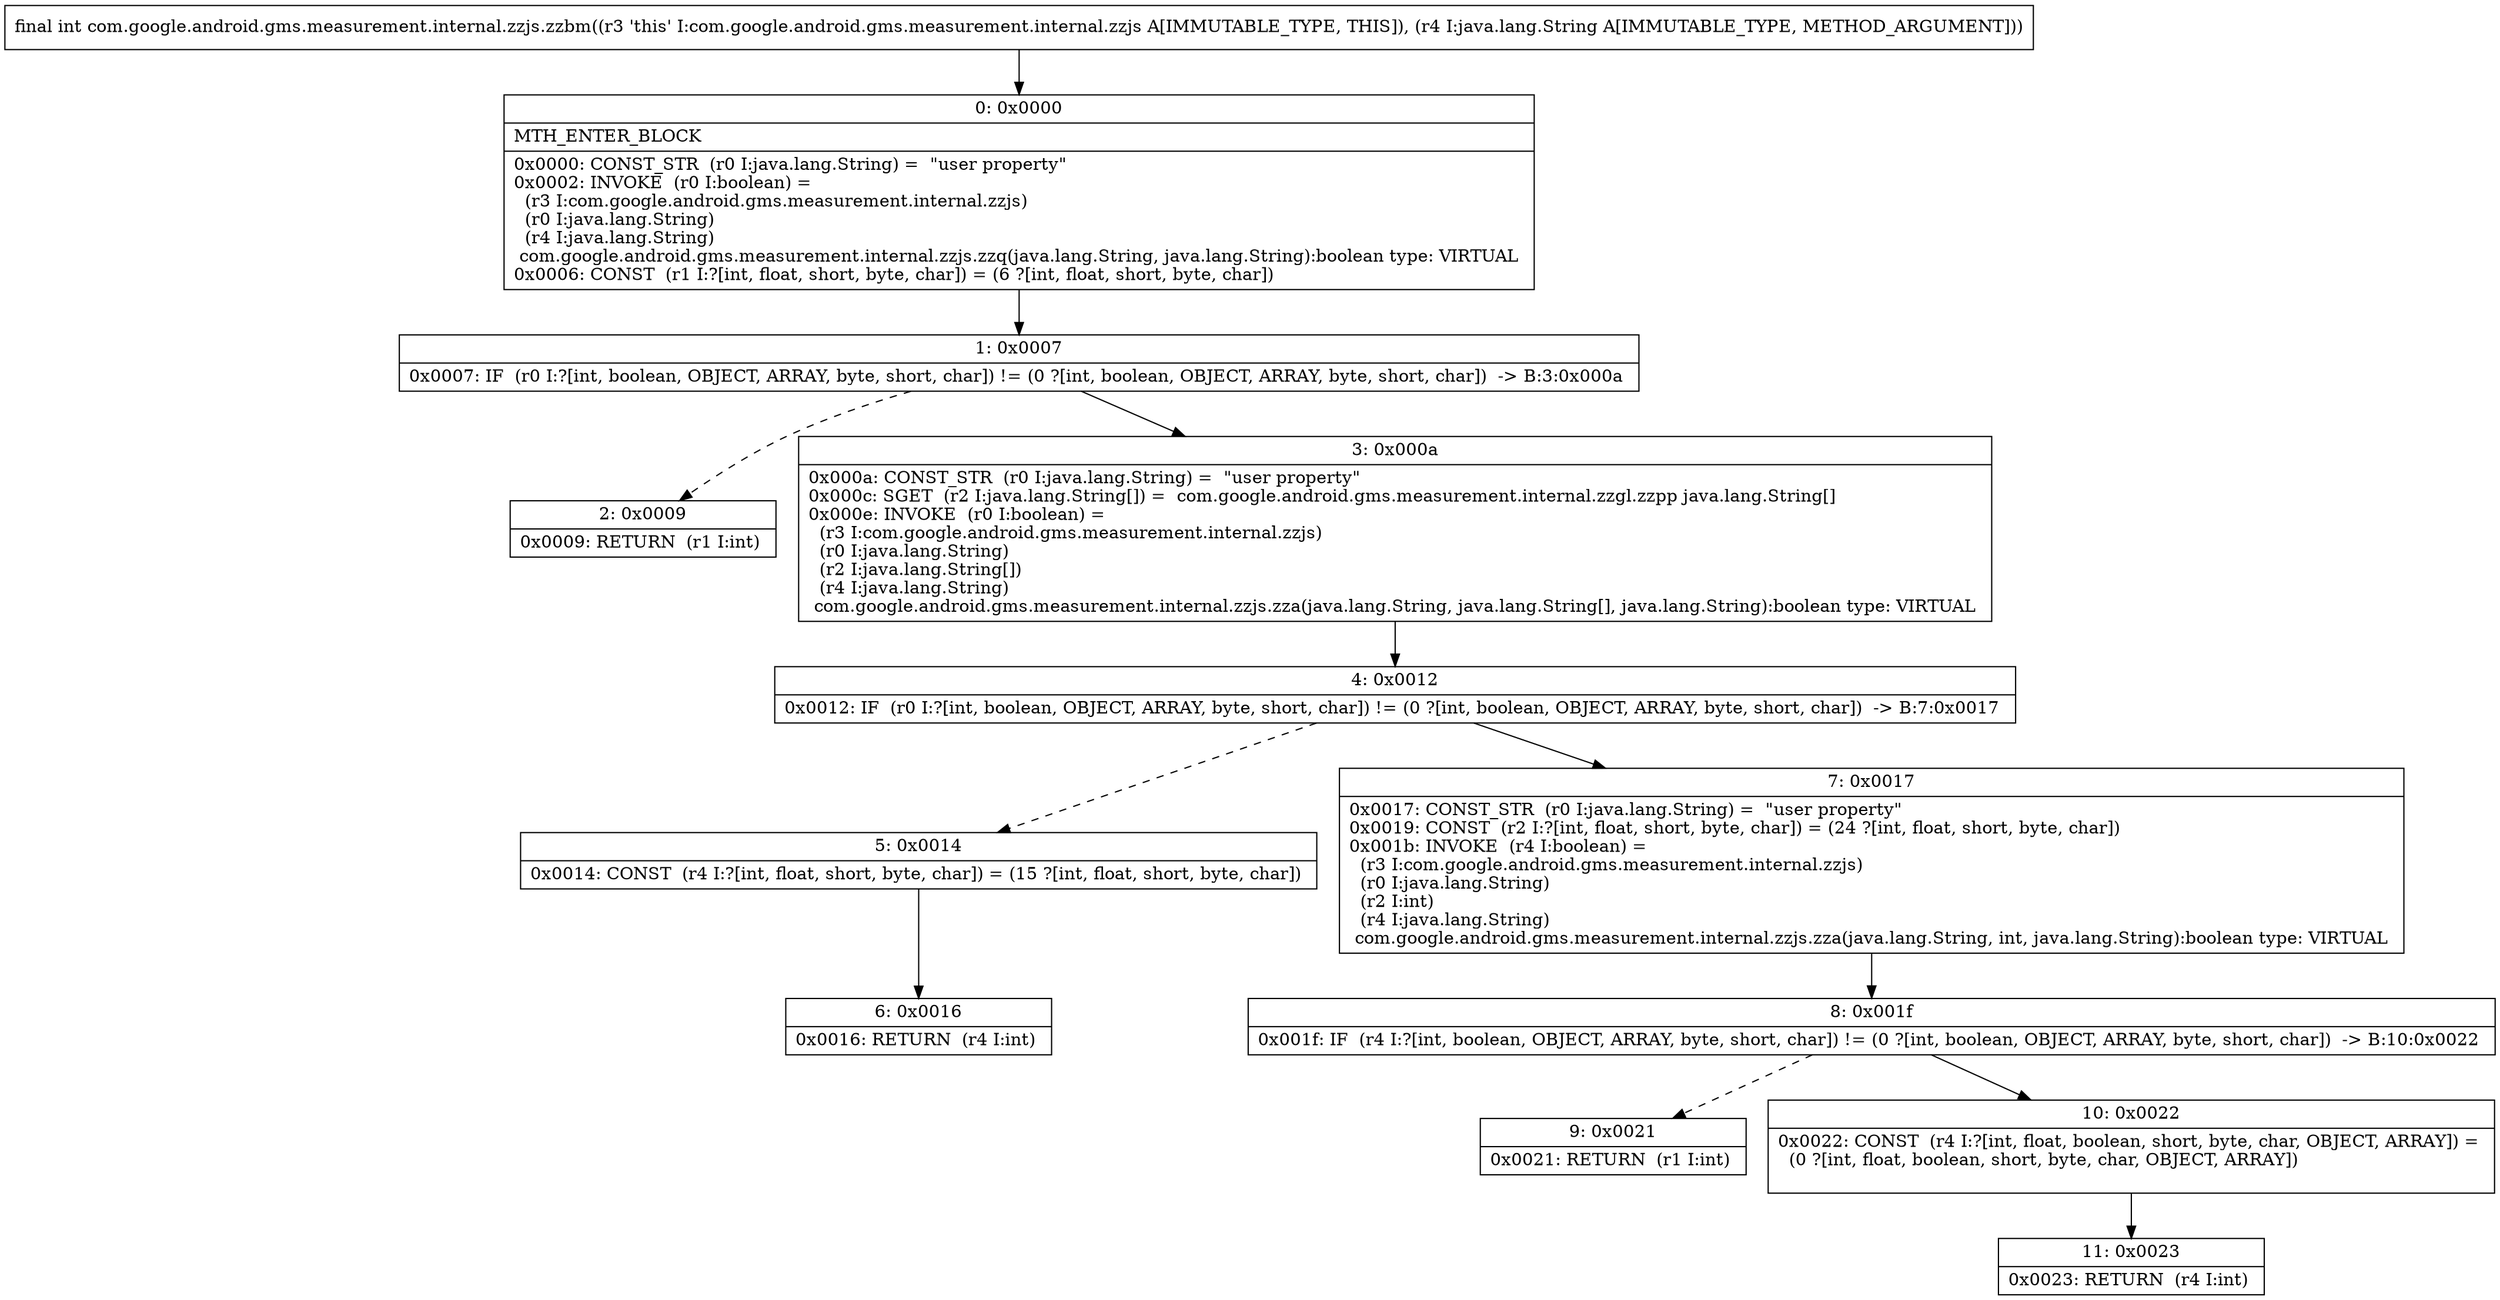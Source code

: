 digraph "CFG forcom.google.android.gms.measurement.internal.zzjs.zzbm(Ljava\/lang\/String;)I" {
Node_0 [shape=record,label="{0\:\ 0x0000|MTH_ENTER_BLOCK\l|0x0000: CONST_STR  (r0 I:java.lang.String) =  \"user property\" \l0x0002: INVOKE  (r0 I:boolean) = \l  (r3 I:com.google.android.gms.measurement.internal.zzjs)\l  (r0 I:java.lang.String)\l  (r4 I:java.lang.String)\l com.google.android.gms.measurement.internal.zzjs.zzq(java.lang.String, java.lang.String):boolean type: VIRTUAL \l0x0006: CONST  (r1 I:?[int, float, short, byte, char]) = (6 ?[int, float, short, byte, char]) \l}"];
Node_1 [shape=record,label="{1\:\ 0x0007|0x0007: IF  (r0 I:?[int, boolean, OBJECT, ARRAY, byte, short, char]) != (0 ?[int, boolean, OBJECT, ARRAY, byte, short, char])  \-\> B:3:0x000a \l}"];
Node_2 [shape=record,label="{2\:\ 0x0009|0x0009: RETURN  (r1 I:int) \l}"];
Node_3 [shape=record,label="{3\:\ 0x000a|0x000a: CONST_STR  (r0 I:java.lang.String) =  \"user property\" \l0x000c: SGET  (r2 I:java.lang.String[]) =  com.google.android.gms.measurement.internal.zzgl.zzpp java.lang.String[] \l0x000e: INVOKE  (r0 I:boolean) = \l  (r3 I:com.google.android.gms.measurement.internal.zzjs)\l  (r0 I:java.lang.String)\l  (r2 I:java.lang.String[])\l  (r4 I:java.lang.String)\l com.google.android.gms.measurement.internal.zzjs.zza(java.lang.String, java.lang.String[], java.lang.String):boolean type: VIRTUAL \l}"];
Node_4 [shape=record,label="{4\:\ 0x0012|0x0012: IF  (r0 I:?[int, boolean, OBJECT, ARRAY, byte, short, char]) != (0 ?[int, boolean, OBJECT, ARRAY, byte, short, char])  \-\> B:7:0x0017 \l}"];
Node_5 [shape=record,label="{5\:\ 0x0014|0x0014: CONST  (r4 I:?[int, float, short, byte, char]) = (15 ?[int, float, short, byte, char]) \l}"];
Node_6 [shape=record,label="{6\:\ 0x0016|0x0016: RETURN  (r4 I:int) \l}"];
Node_7 [shape=record,label="{7\:\ 0x0017|0x0017: CONST_STR  (r0 I:java.lang.String) =  \"user property\" \l0x0019: CONST  (r2 I:?[int, float, short, byte, char]) = (24 ?[int, float, short, byte, char]) \l0x001b: INVOKE  (r4 I:boolean) = \l  (r3 I:com.google.android.gms.measurement.internal.zzjs)\l  (r0 I:java.lang.String)\l  (r2 I:int)\l  (r4 I:java.lang.String)\l com.google.android.gms.measurement.internal.zzjs.zza(java.lang.String, int, java.lang.String):boolean type: VIRTUAL \l}"];
Node_8 [shape=record,label="{8\:\ 0x001f|0x001f: IF  (r4 I:?[int, boolean, OBJECT, ARRAY, byte, short, char]) != (0 ?[int, boolean, OBJECT, ARRAY, byte, short, char])  \-\> B:10:0x0022 \l}"];
Node_9 [shape=record,label="{9\:\ 0x0021|0x0021: RETURN  (r1 I:int) \l}"];
Node_10 [shape=record,label="{10\:\ 0x0022|0x0022: CONST  (r4 I:?[int, float, boolean, short, byte, char, OBJECT, ARRAY]) = \l  (0 ?[int, float, boolean, short, byte, char, OBJECT, ARRAY])\l \l}"];
Node_11 [shape=record,label="{11\:\ 0x0023|0x0023: RETURN  (r4 I:int) \l}"];
MethodNode[shape=record,label="{final int com.google.android.gms.measurement.internal.zzjs.zzbm((r3 'this' I:com.google.android.gms.measurement.internal.zzjs A[IMMUTABLE_TYPE, THIS]), (r4 I:java.lang.String A[IMMUTABLE_TYPE, METHOD_ARGUMENT])) }"];
MethodNode -> Node_0;
Node_0 -> Node_1;
Node_1 -> Node_2[style=dashed];
Node_1 -> Node_3;
Node_3 -> Node_4;
Node_4 -> Node_5[style=dashed];
Node_4 -> Node_7;
Node_5 -> Node_6;
Node_7 -> Node_8;
Node_8 -> Node_9[style=dashed];
Node_8 -> Node_10;
Node_10 -> Node_11;
}

